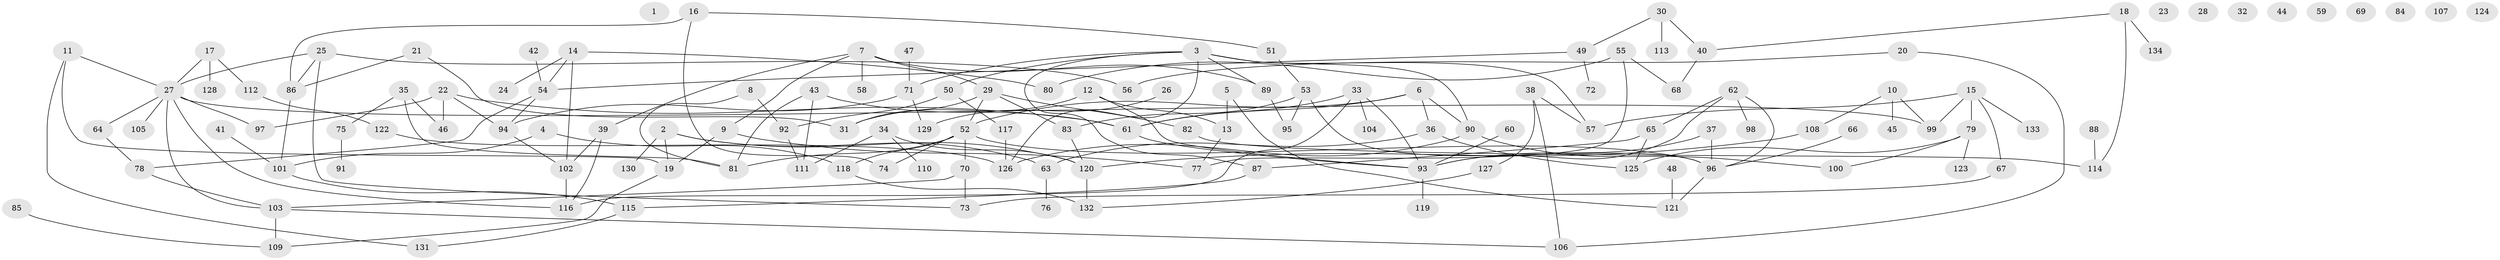 // coarse degree distribution, {0: 0.25, 1: 0.225, 4: 0.075, 5: 0.075, 6: 0.05, 3: 0.125, 2: 0.125, 8: 0.05, 11: 0.025}
// Generated by graph-tools (version 1.1) at 2025/42/03/04/25 21:42:36]
// undirected, 134 vertices, 174 edges
graph export_dot {
graph [start="1"]
  node [color=gray90,style=filled];
  1;
  2;
  3;
  4;
  5;
  6;
  7;
  8;
  9;
  10;
  11;
  12;
  13;
  14;
  15;
  16;
  17;
  18;
  19;
  20;
  21;
  22;
  23;
  24;
  25;
  26;
  27;
  28;
  29;
  30;
  31;
  32;
  33;
  34;
  35;
  36;
  37;
  38;
  39;
  40;
  41;
  42;
  43;
  44;
  45;
  46;
  47;
  48;
  49;
  50;
  51;
  52;
  53;
  54;
  55;
  56;
  57;
  58;
  59;
  60;
  61;
  62;
  63;
  64;
  65;
  66;
  67;
  68;
  69;
  70;
  71;
  72;
  73;
  74;
  75;
  76;
  77;
  78;
  79;
  80;
  81;
  82;
  83;
  84;
  85;
  86;
  87;
  88;
  89;
  90;
  91;
  92;
  93;
  94;
  95;
  96;
  97;
  98;
  99;
  100;
  101;
  102;
  103;
  104;
  105;
  106;
  107;
  108;
  109;
  110;
  111;
  112;
  113;
  114;
  115;
  116;
  117;
  118;
  119;
  120;
  121;
  122;
  123;
  124;
  125;
  126;
  127;
  128;
  129;
  130;
  131;
  132;
  133;
  134;
  2 -- 19;
  2 -- 63;
  2 -- 120;
  2 -- 130;
  3 -- 50;
  3 -- 57;
  3 -- 71;
  3 -- 87;
  3 -- 89;
  3 -- 90;
  3 -- 126;
  4 -- 101;
  4 -- 118;
  5 -- 13;
  5 -- 121;
  6 -- 36;
  6 -- 52;
  6 -- 61;
  6 -- 90;
  7 -- 9;
  7 -- 29;
  7 -- 39;
  7 -- 58;
  7 -- 89;
  8 -- 81;
  8 -- 92;
  9 -- 19;
  9 -- 77;
  10 -- 45;
  10 -- 99;
  10 -- 108;
  11 -- 19;
  11 -- 27;
  11 -- 131;
  12 -- 13;
  12 -- 31;
  12 -- 93;
  13 -- 77;
  14 -- 24;
  14 -- 54;
  14 -- 80;
  14 -- 102;
  15 -- 57;
  15 -- 67;
  15 -- 79;
  15 -- 99;
  15 -- 133;
  16 -- 51;
  16 -- 74;
  16 -- 86;
  17 -- 27;
  17 -- 112;
  17 -- 128;
  18 -- 40;
  18 -- 114;
  18 -- 134;
  19 -- 109;
  20 -- 56;
  20 -- 106;
  21 -- 31;
  21 -- 86;
  22 -- 46;
  22 -- 61;
  22 -- 94;
  22 -- 97;
  25 -- 27;
  25 -- 56;
  25 -- 73;
  25 -- 86;
  26 -- 129;
  27 -- 64;
  27 -- 97;
  27 -- 99;
  27 -- 103;
  27 -- 105;
  27 -- 116;
  29 -- 31;
  29 -- 52;
  29 -- 82;
  29 -- 83;
  30 -- 40;
  30 -- 49;
  30 -- 113;
  33 -- 61;
  33 -- 93;
  33 -- 104;
  33 -- 116;
  34 -- 110;
  34 -- 111;
  34 -- 120;
  35 -- 46;
  35 -- 75;
  35 -- 81;
  36 -- 63;
  36 -- 125;
  37 -- 93;
  37 -- 96;
  38 -- 57;
  38 -- 106;
  38 -- 127;
  39 -- 102;
  39 -- 116;
  40 -- 68;
  41 -- 101;
  42 -- 54;
  43 -- 61;
  43 -- 81;
  43 -- 111;
  47 -- 71;
  48 -- 121;
  49 -- 54;
  49 -- 72;
  50 -- 92;
  50 -- 117;
  51 -- 53;
  52 -- 70;
  52 -- 74;
  52 -- 81;
  52 -- 96;
  52 -- 118;
  53 -- 83;
  53 -- 95;
  53 -- 96;
  54 -- 78;
  54 -- 94;
  55 -- 68;
  55 -- 77;
  55 -- 80;
  60 -- 93;
  61 -- 93;
  62 -- 65;
  62 -- 93;
  62 -- 96;
  62 -- 98;
  63 -- 76;
  64 -- 78;
  65 -- 87;
  65 -- 125;
  66 -- 96;
  67 -- 73;
  70 -- 73;
  70 -- 103;
  71 -- 94;
  71 -- 129;
  75 -- 91;
  78 -- 103;
  79 -- 100;
  79 -- 123;
  79 -- 125;
  82 -- 114;
  83 -- 120;
  85 -- 109;
  86 -- 101;
  87 -- 115;
  88 -- 114;
  89 -- 95;
  90 -- 100;
  90 -- 126;
  92 -- 111;
  93 -- 119;
  94 -- 102;
  96 -- 121;
  101 -- 115;
  102 -- 116;
  103 -- 106;
  103 -- 109;
  108 -- 120;
  112 -- 122;
  115 -- 131;
  117 -- 126;
  118 -- 132;
  120 -- 132;
  122 -- 126;
  127 -- 132;
}
